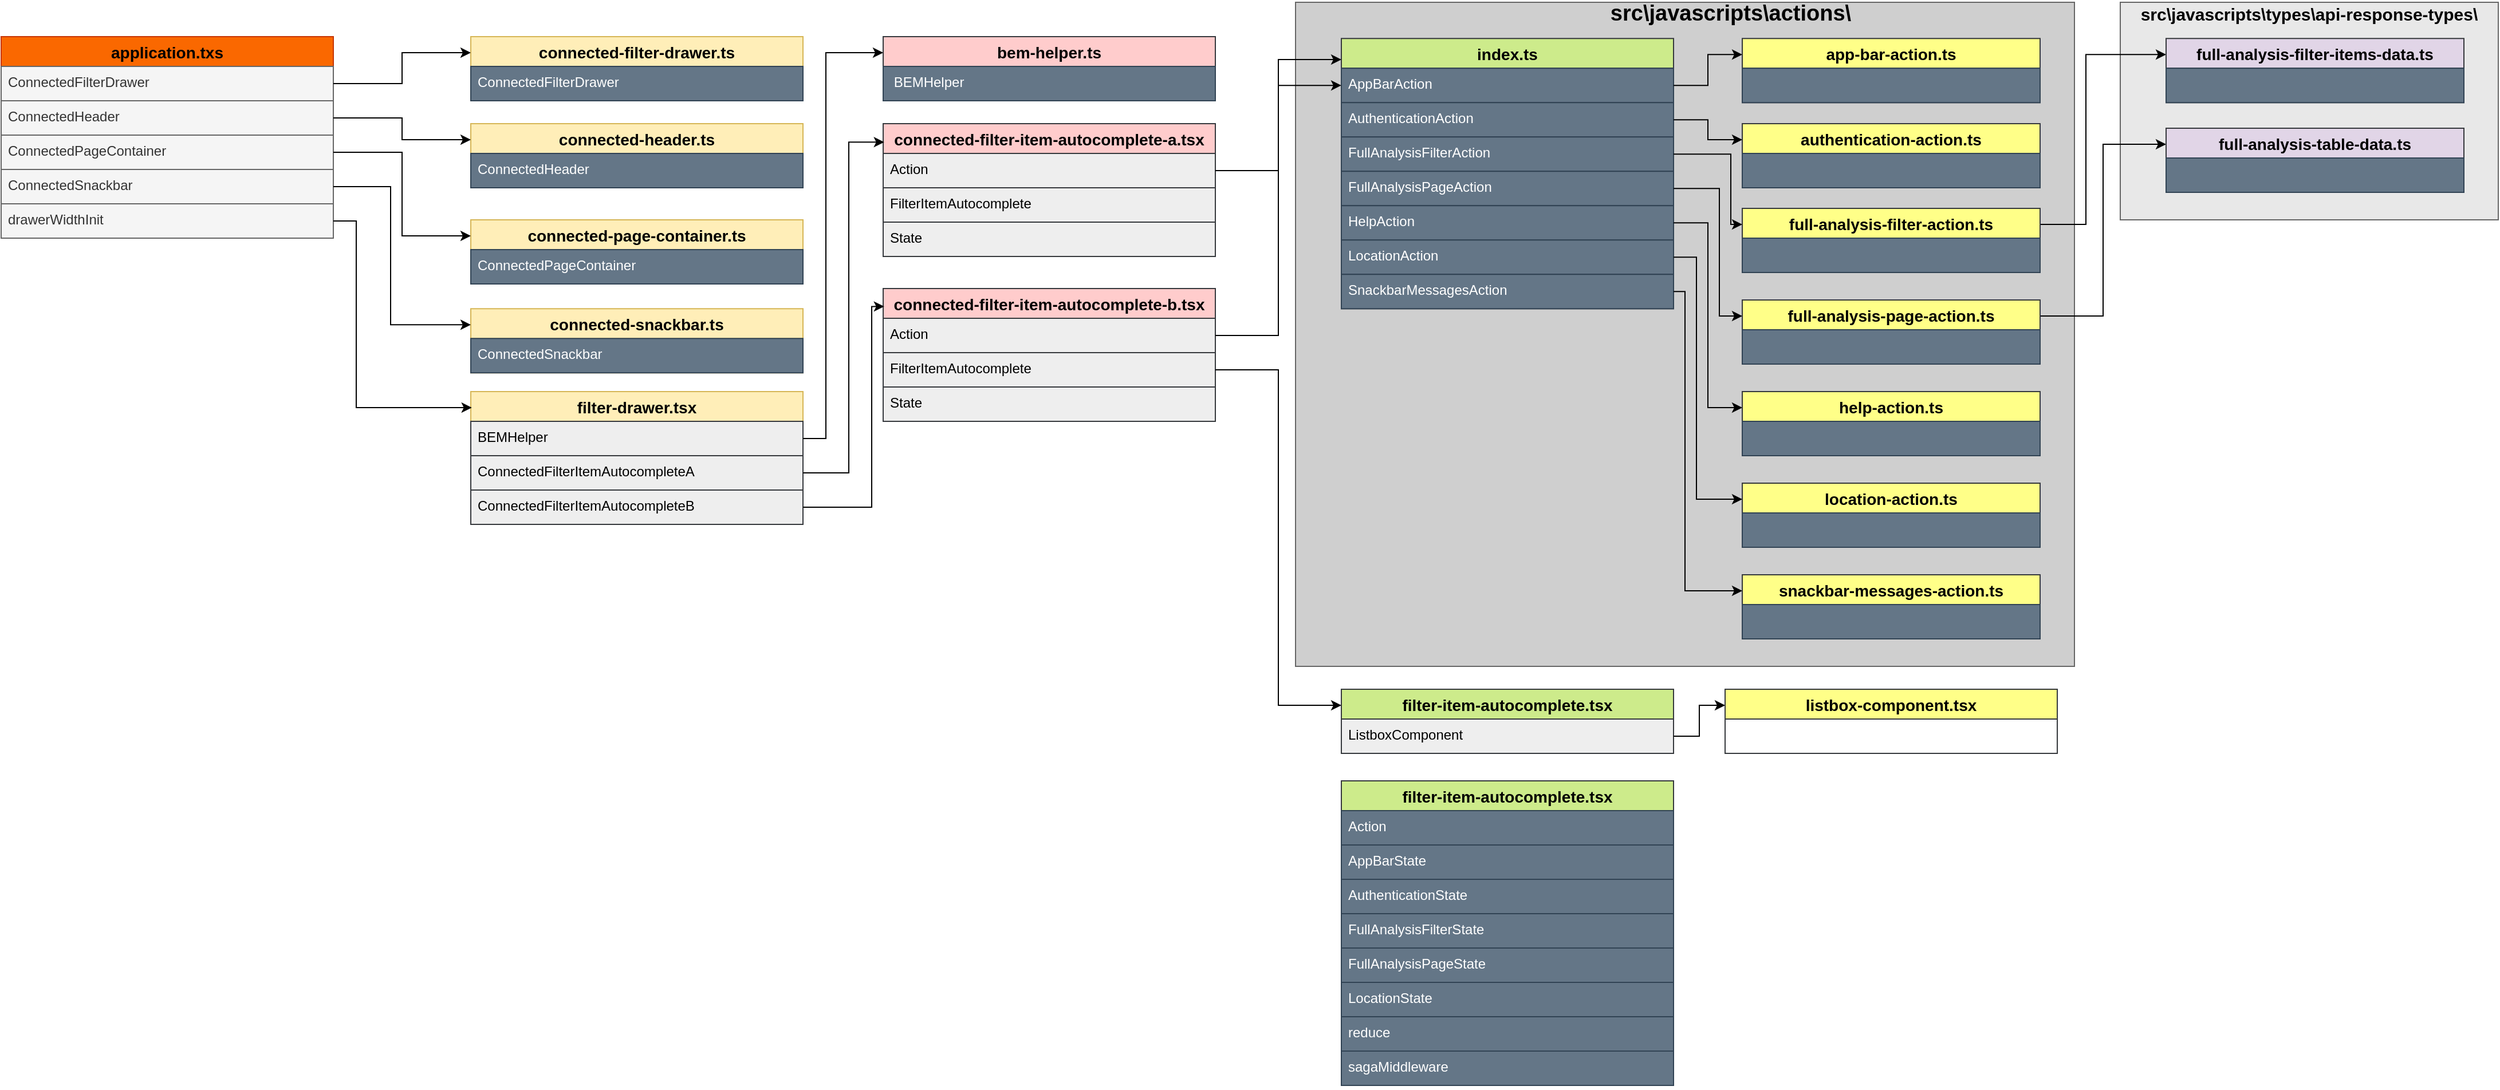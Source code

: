 <mxfile version="14.9.3" type="github">
  <diagram id="EcCNOCLpawYmxYhZWg3b" name="Page-1">
    <mxGraphModel dx="1871" dy="529" grid="1" gridSize="10" guides="1" tooltips="1" connect="1" arrows="1" fold="1" page="1" pageScale="1" pageWidth="850" pageHeight="1100" math="0" shadow="0">
      <root>
        <mxCell id="0" />
        <mxCell id="1" parent="0" />
        <mxCell id="2XBMNGYzbENi4JAVUYM2-31" value="" style="rounded=0;whiteSpace=wrap;html=1;align=center;strokeColor=#666666;fontColor=#333333;fillColor=#E8E8E8;" vertex="1" parent="1">
          <mxGeometry x="1040" y="50" width="330" height="190" as="geometry" />
        </mxCell>
        <mxCell id="2XBMNGYzbENi4JAVUYM2-24" value="" style="rounded=0;whiteSpace=wrap;html=1;align=center;strokeColor=#666666;fontColor=#333333;fillColor=#CFCFCF;" vertex="1" parent="1">
          <mxGeometry x="320" y="50" width="680" height="580" as="geometry" />
        </mxCell>
        <mxCell id="wdhYre6bCpWcd9Iw9CnV-87" value="application.txs" style="swimlane;fontStyle=1;childLayout=stackLayout;horizontal=1;startSize=26;horizontalStack=0;resizeParent=1;resizeParentMax=0;resizeLast=0;collapsible=1;marginBottom=0;align=center;fontSize=14;fillColor=#fa6800;strokeColor=#C73500;fontColor=#000000;" parent="1" vertex="1">
          <mxGeometry x="-810" y="80" width="290" height="176" as="geometry">
            <mxRectangle x="-70" y="90" width="120" height="26" as="alternateBounds" />
          </mxGeometry>
        </mxCell>
        <mxCell id="wdhYre6bCpWcd9Iw9CnV-88" value="ConnectedFilterDrawer" style="text;strokeColor=#666666;fillColor=#f5f5f5;spacingLeft=4;spacingRight=4;overflow=hidden;rotatable=0;points=[[0,0.5],[1,0.5]];portConstraint=eastwest;fontSize=12;fontColor=#333333;" parent="wdhYre6bCpWcd9Iw9CnV-87" vertex="1">
          <mxGeometry y="26" width="290" height="30" as="geometry" />
        </mxCell>
        <mxCell id="wdhYre6bCpWcd9Iw9CnV-89" value="ConnectedHeader" style="text;strokeColor=#666666;fillColor=#f5f5f5;spacingLeft=4;spacingRight=4;overflow=hidden;rotatable=0;points=[[0,0.5],[1,0.5]];portConstraint=eastwest;fontSize=12;fontColor=#333333;" parent="wdhYre6bCpWcd9Iw9CnV-87" vertex="1">
          <mxGeometry y="56" width="290" height="30" as="geometry" />
        </mxCell>
        <mxCell id="wdhYre6bCpWcd9Iw9CnV-90" value="ConnectedPageContainer" style="text;strokeColor=#666666;fillColor=#f5f5f5;spacingLeft=4;spacingRight=4;overflow=hidden;rotatable=0;points=[[0,0.5],[1,0.5]];portConstraint=eastwest;fontSize=12;fontColor=#333333;" parent="wdhYre6bCpWcd9Iw9CnV-87" vertex="1">
          <mxGeometry y="86" width="290" height="30" as="geometry" />
        </mxCell>
        <mxCell id="wdhYre6bCpWcd9Iw9CnV-114" value="ConnectedSnackbar" style="text;strokeColor=#666666;fillColor=#f5f5f5;spacingLeft=4;spacingRight=4;overflow=hidden;rotatable=0;points=[[0,0.5],[1,0.5]];portConstraint=eastwest;fontSize=12;fontColor=#333333;" parent="wdhYre6bCpWcd9Iw9CnV-87" vertex="1">
          <mxGeometry y="116" width="290" height="30" as="geometry" />
        </mxCell>
        <mxCell id="wdhYre6bCpWcd9Iw9CnV-115" value="drawerWidthInit" style="text;strokeColor=#666666;fillColor=#f5f5f5;spacingLeft=4;spacingRight=4;overflow=hidden;rotatable=0;points=[[0,0.5],[1,0.5]];portConstraint=eastwest;fontSize=12;fontColor=#333333;" parent="wdhYre6bCpWcd9Iw9CnV-87" vertex="1">
          <mxGeometry y="146" width="290" height="30" as="geometry" />
        </mxCell>
        <mxCell id="wdhYre6bCpWcd9Iw9CnV-137" value="filter-drawer.tsx" style="swimlane;fontStyle=1;childLayout=stackLayout;horizontal=1;startSize=26;horizontalStack=0;resizeParent=1;resizeParentMax=0;resizeLast=0;collapsible=1;marginBottom=0;align=center;fontSize=14;strokeColor=#d6b656;fillColor=#FFEEB8;" parent="1" vertex="1">
          <mxGeometry x="-400" y="390" width="290" height="116" as="geometry">
            <mxRectangle x="-70" y="90" width="120" height="26" as="alternateBounds" />
          </mxGeometry>
        </mxCell>
        <mxCell id="wdhYre6bCpWcd9Iw9CnV-138" value="BEMHelper" style="text;strokeColor=#36393d;fillColor=#eeeeee;spacingLeft=4;spacingRight=4;overflow=hidden;rotatable=0;points=[[0,0.5],[1,0.5]];portConstraint=eastwest;fontSize=12;" parent="wdhYre6bCpWcd9Iw9CnV-137" vertex="1">
          <mxGeometry y="26" width="290" height="30" as="geometry" />
        </mxCell>
        <mxCell id="wdhYre6bCpWcd9Iw9CnV-139" value="ConnectedFilterItemAutocompleteA" style="text;strokeColor=#36393d;fillColor=#eeeeee;spacingLeft=4;spacingRight=4;overflow=hidden;rotatable=0;points=[[0,0.5],[1,0.5]];portConstraint=eastwest;fontSize=12;" parent="wdhYre6bCpWcd9Iw9CnV-137" vertex="1">
          <mxGeometry y="56" width="290" height="30" as="geometry" />
        </mxCell>
        <mxCell id="wdhYre6bCpWcd9Iw9CnV-140" value="ConnectedFilterItemAutocompleteB" style="text;strokeColor=#36393d;fillColor=#eeeeee;spacingLeft=4;spacingRight=4;overflow=hidden;rotatable=0;points=[[0,0.5],[1,0.5]];portConstraint=eastwest;fontSize=12;" parent="wdhYre6bCpWcd9Iw9CnV-137" vertex="1">
          <mxGeometry y="86" width="290" height="30" as="geometry" />
        </mxCell>
        <mxCell id="wdhYre6bCpWcd9Iw9CnV-149" value="connected-filter-item-autocomplete-a.tsx" style="swimlane;fontStyle=1;childLayout=stackLayout;horizontal=1;startSize=26;horizontalStack=0;resizeParent=1;resizeParentMax=0;resizeLast=0;collapsible=1;marginBottom=0;align=center;fontSize=14;fillColor=#ffcccc;strokeColor=#36393d;" parent="1" vertex="1">
          <mxGeometry x="-40" y="156" width="290" height="116" as="geometry">
            <mxRectangle x="-70" y="90" width="120" height="26" as="alternateBounds" />
          </mxGeometry>
        </mxCell>
        <mxCell id="wdhYre6bCpWcd9Iw9CnV-150" value="Action" style="text;strokeColor=#36393d;fillColor=#eeeeee;spacingLeft=4;spacingRight=4;overflow=hidden;rotatable=0;points=[[0,0.5],[1,0.5]];portConstraint=eastwest;fontSize=12;" parent="wdhYre6bCpWcd9Iw9CnV-149" vertex="1">
          <mxGeometry y="26" width="290" height="30" as="geometry" />
        </mxCell>
        <mxCell id="wdhYre6bCpWcd9Iw9CnV-151" value="FilterItemAutocomplete" style="text;strokeColor=#36393d;fillColor=#eeeeee;spacingLeft=4;spacingRight=4;overflow=hidden;rotatable=0;points=[[0,0.5],[1,0.5]];portConstraint=eastwest;fontSize=12;" parent="wdhYre6bCpWcd9Iw9CnV-149" vertex="1">
          <mxGeometry y="56" width="290" height="30" as="geometry" />
        </mxCell>
        <mxCell id="wdhYre6bCpWcd9Iw9CnV-152" value="State" style="text;strokeColor=#36393d;fillColor=#eeeeee;spacingLeft=4;spacingRight=4;overflow=hidden;rotatable=0;points=[[0,0.5],[1,0.5]];portConstraint=eastwest;fontSize=12;" parent="wdhYre6bCpWcd9Iw9CnV-149" vertex="1">
          <mxGeometry y="86" width="290" height="30" as="geometry" />
        </mxCell>
        <mxCell id="pF2c3uiDf96a1PDS3dUD-6" value="connected-filter-item-autocomplete-b.tsx" style="swimlane;fontStyle=1;childLayout=stackLayout;horizontal=1;startSize=26;horizontalStack=0;resizeParent=1;resizeParentMax=0;resizeLast=0;collapsible=1;marginBottom=0;align=center;fontSize=14;fillColor=#ffcccc;strokeColor=#36393d;" parent="1" vertex="1">
          <mxGeometry x="-40" y="300" width="290" height="116" as="geometry">
            <mxRectangle x="-70" y="90" width="120" height="26" as="alternateBounds" />
          </mxGeometry>
        </mxCell>
        <mxCell id="pF2c3uiDf96a1PDS3dUD-7" value="Action" style="text;strokeColor=#36393d;fillColor=#eeeeee;spacingLeft=4;spacingRight=4;overflow=hidden;rotatable=0;points=[[0,0.5],[1,0.5]];portConstraint=eastwest;fontSize=12;" parent="pF2c3uiDf96a1PDS3dUD-6" vertex="1">
          <mxGeometry y="26" width="290" height="30" as="geometry" />
        </mxCell>
        <mxCell id="pF2c3uiDf96a1PDS3dUD-8" value="FilterItemAutocomplete" style="text;strokeColor=#36393d;fillColor=#eeeeee;spacingLeft=4;spacingRight=4;overflow=hidden;rotatable=0;points=[[0,0.5],[1,0.5]];portConstraint=eastwest;fontSize=12;" parent="pF2c3uiDf96a1PDS3dUD-6" vertex="1">
          <mxGeometry y="56" width="290" height="30" as="geometry" />
        </mxCell>
        <mxCell id="pF2c3uiDf96a1PDS3dUD-9" value="State" style="text;strokeColor=#36393d;fillColor=#eeeeee;spacingLeft=4;spacingRight=4;overflow=hidden;rotatable=0;points=[[0,0.5],[1,0.5]];portConstraint=eastwest;fontSize=12;" parent="pF2c3uiDf96a1PDS3dUD-6" vertex="1">
          <mxGeometry y="86" width="290" height="30" as="geometry" />
        </mxCell>
        <mxCell id="2XBMNGYzbENi4JAVUYM2-25" value="&lt;b&gt;&lt;font style=&quot;font-size: 19px&quot;&gt;src\javascripts\actions\&lt;/font&gt;&lt;/b&gt;" style="text;html=1;strokeColor=none;fillColor=none;align=center;verticalAlign=middle;whiteSpace=wrap;rounded=0;" vertex="1" parent="1">
          <mxGeometry x="605" y="50" width="190" height="20" as="geometry" />
        </mxCell>
        <mxCell id="2XBMNGYzbENi4JAVUYM2-33" value="&lt;span style=&quot;text-align: left&quot;&gt;&lt;b&gt;&lt;font style=&quot;font-size: 15px&quot;&gt;src\javascripts\types\api-response-types\&lt;/font&gt;&lt;/b&gt;&lt;/span&gt;" style="text;html=1;strokeColor=none;fillColor=none;align=center;verticalAlign=middle;whiteSpace=wrap;rounded=0;" vertex="1" parent="1">
          <mxGeometry x="1055" y="50" width="300" height="20" as="geometry" />
        </mxCell>
        <mxCell id="2XBMNGYzbENi4JAVUYM2-50" value="filter-item-autocomplete.tsx" style="swimlane;fontStyle=1;childLayout=stackLayout;horizontal=1;startSize=26;horizontalStack=0;resizeParent=1;resizeParentMax=0;resizeLast=0;collapsible=1;marginBottom=0;align=center;fontSize=14;strokeColor=#36393d;fillColor=#CDEB8B;" vertex="1" parent="1">
          <mxGeometry x="360" y="650" width="290" height="56" as="geometry">
            <mxRectangle x="-70" y="90" width="120" height="26" as="alternateBounds" />
          </mxGeometry>
        </mxCell>
        <mxCell id="2XBMNGYzbENi4JAVUYM2-51" value="ListboxComponent" style="text;strokeColor=#36393d;fillColor=#eeeeee;spacingLeft=4;spacingRight=4;overflow=hidden;rotatable=0;points=[[0,0.5],[1,0.5]];portConstraint=eastwest;fontSize=12;" vertex="1" parent="2XBMNGYzbENi4JAVUYM2-50">
          <mxGeometry y="26" width="290" height="30" as="geometry" />
        </mxCell>
        <mxCell id="2XBMNGYzbENi4JAVUYM2-58" value="listbox-component.tsx" style="swimlane;fontStyle=1;childLayout=stackLayout;horizontal=1;startSize=26;horizontalStack=0;resizeParent=1;resizeParentMax=0;resizeLast=0;collapsible=1;marginBottom=0;align=center;fontSize=14;strokeColor=#36393d;fillColor=#FFFF88;" vertex="1" parent="1">
          <mxGeometry x="695" y="650" width="290" height="56" as="geometry">
            <mxRectangle x="-70" y="90" width="120" height="26" as="alternateBounds" />
          </mxGeometry>
        </mxCell>
        <mxCell id="2XBMNGYzbENi4JAVUYM2-60" style="edgeStyle=orthogonalEdgeStyle;rounded=0;orthogonalLoop=1;jettySize=auto;html=1;exitX=1;exitY=0.5;exitDx=0;exitDy=0;entryX=0;entryY=0.25;entryDx=0;entryDy=0;" edge="1" parent="1" source="2XBMNGYzbENi4JAVUYM2-51" target="2XBMNGYzbENi4JAVUYM2-58">
          <mxGeometry relative="1" as="geometry" />
        </mxCell>
        <mxCell id="2XBMNGYzbENi4JAVUYM2-69" value="connected-filter-drawer.ts" style="swimlane;fontStyle=1;childLayout=stackLayout;horizontal=1;startSize=26;horizontalStack=0;resizeParent=1;resizeParentMax=0;resizeLast=0;collapsible=1;marginBottom=0;align=center;fontSize=14;strokeColor=#d6b656;fillColor=#FFEEB8;" vertex="1" parent="1">
          <mxGeometry x="-400" y="80" width="290" height="56" as="geometry">
            <mxRectangle x="-70" y="90" width="120" height="26" as="alternateBounds" />
          </mxGeometry>
        </mxCell>
        <mxCell id="2XBMNGYzbENi4JAVUYM2-70" value="ConnectedFilterDrawer" style="text;spacingLeft=4;spacingRight=4;overflow=hidden;rotatable=0;points=[[0,0.5],[1,0.5]];portConstraint=eastwest;fontSize=12;strokeColor=#314354;fillColor=#647687;fontColor=#ffffff;" vertex="1" parent="2XBMNGYzbENi4JAVUYM2-69">
          <mxGeometry y="26" width="290" height="30" as="geometry" />
        </mxCell>
        <mxCell id="2XBMNGYzbENi4JAVUYM2-75" style="edgeStyle=orthogonalEdgeStyle;rounded=0;orthogonalLoop=1;jettySize=auto;html=1;exitX=1;exitY=0.5;exitDx=0;exitDy=0;entryX=0;entryY=0.25;entryDx=0;entryDy=0;" edge="1" parent="1" source="wdhYre6bCpWcd9Iw9CnV-88" target="2XBMNGYzbENi4JAVUYM2-69">
          <mxGeometry relative="1" as="geometry" />
        </mxCell>
        <mxCell id="2XBMNGYzbENi4JAVUYM2-76" value="connected-header.ts" style="swimlane;fontStyle=1;childLayout=stackLayout;horizontal=1;startSize=26;horizontalStack=0;resizeParent=1;resizeParentMax=0;resizeLast=0;collapsible=1;marginBottom=0;align=center;fontSize=14;strokeColor=#d6b656;fillColor=#FFEEB8;" vertex="1" parent="1">
          <mxGeometry x="-400" y="156" width="290" height="56" as="geometry">
            <mxRectangle x="-70" y="90" width="120" height="26" as="alternateBounds" />
          </mxGeometry>
        </mxCell>
        <mxCell id="2XBMNGYzbENi4JAVUYM2-77" value="ConnectedHeader" style="text;spacingLeft=4;spacingRight=4;overflow=hidden;rotatable=0;points=[[0,0.5],[1,0.5]];portConstraint=eastwest;fontSize=12;strokeColor=#314354;fillColor=#647687;fontColor=#ffffff;" vertex="1" parent="2XBMNGYzbENi4JAVUYM2-76">
          <mxGeometry y="26" width="290" height="30" as="geometry" />
        </mxCell>
        <mxCell id="2XBMNGYzbENi4JAVUYM2-78" style="edgeStyle=orthogonalEdgeStyle;rounded=0;orthogonalLoop=1;jettySize=auto;html=1;exitX=1;exitY=0.5;exitDx=0;exitDy=0;entryX=0;entryY=0.25;entryDx=0;entryDy=0;" edge="1" parent="1" source="wdhYre6bCpWcd9Iw9CnV-89" target="2XBMNGYzbENi4JAVUYM2-76">
          <mxGeometry relative="1" as="geometry" />
        </mxCell>
        <mxCell id="2XBMNGYzbENi4JAVUYM2-79" value="connected-page-container.ts" style="swimlane;fontStyle=1;childLayout=stackLayout;horizontal=1;startSize=26;horizontalStack=0;resizeParent=1;resizeParentMax=0;resizeLast=0;collapsible=1;marginBottom=0;align=center;fontSize=14;strokeColor=#d6b656;fillColor=#FFEEB8;" vertex="1" parent="1">
          <mxGeometry x="-400" y="240" width="290" height="56" as="geometry">
            <mxRectangle x="-70" y="90" width="120" height="26" as="alternateBounds" />
          </mxGeometry>
        </mxCell>
        <mxCell id="2XBMNGYzbENi4JAVUYM2-80" value="ConnectedPageContainer" style="text;spacingLeft=4;spacingRight=4;overflow=hidden;rotatable=0;points=[[0,0.5],[1,0.5]];portConstraint=eastwest;fontSize=12;strokeColor=#314354;fillColor=#647687;fontColor=#ffffff;" vertex="1" parent="2XBMNGYzbENi4JAVUYM2-79">
          <mxGeometry y="26" width="290" height="30" as="geometry" />
        </mxCell>
        <mxCell id="2XBMNGYzbENi4JAVUYM2-81" style="edgeStyle=orthogonalEdgeStyle;rounded=0;orthogonalLoop=1;jettySize=auto;html=1;exitX=1;exitY=0.5;exitDx=0;exitDy=0;entryX=0;entryY=0.25;entryDx=0;entryDy=0;" edge="1" parent="1" source="wdhYre6bCpWcd9Iw9CnV-90" target="2XBMNGYzbENi4JAVUYM2-79">
          <mxGeometry relative="1" as="geometry" />
        </mxCell>
        <mxCell id="2XBMNGYzbENi4JAVUYM2-82" value="connected-snackbar.ts" style="swimlane;fontStyle=1;childLayout=stackLayout;horizontal=1;startSize=26;horizontalStack=0;resizeParent=1;resizeParentMax=0;resizeLast=0;collapsible=1;marginBottom=0;align=center;fontSize=14;strokeColor=#d6b656;fillColor=#FFEEB8;" vertex="1" parent="1">
          <mxGeometry x="-400" y="317.63" width="290" height="56" as="geometry">
            <mxRectangle x="-70" y="90" width="120" height="26" as="alternateBounds" />
          </mxGeometry>
        </mxCell>
        <mxCell id="2XBMNGYzbENi4JAVUYM2-83" value="ConnectedSnackbar" style="text;spacingLeft=4;spacingRight=4;overflow=hidden;rotatable=0;points=[[0,0.5],[1,0.5]];portConstraint=eastwest;fontSize=12;strokeColor=#314354;fillColor=#647687;fontColor=#ffffff;" vertex="1" parent="2XBMNGYzbENi4JAVUYM2-82">
          <mxGeometry y="26" width="290" height="30" as="geometry" />
        </mxCell>
        <mxCell id="2XBMNGYzbENi4JAVUYM2-85" style="edgeStyle=orthogonalEdgeStyle;rounded=0;orthogonalLoop=1;jettySize=auto;html=1;exitX=1;exitY=0.5;exitDx=0;exitDy=0;entryX=0;entryY=0.25;entryDx=0;entryDy=0;" edge="1" parent="1" source="wdhYre6bCpWcd9Iw9CnV-114" target="2XBMNGYzbENi4JAVUYM2-82">
          <mxGeometry relative="1" as="geometry">
            <Array as="points">
              <mxPoint x="-470" y="211" />
              <mxPoint x="-470" y="332" />
            </Array>
          </mxGeometry>
        </mxCell>
        <mxCell id="2XBMNGYzbENi4JAVUYM2-88" style="edgeStyle=orthogonalEdgeStyle;rounded=0;orthogonalLoop=1;jettySize=auto;html=1;exitX=1;exitY=0.5;exitDx=0;exitDy=0;entryX=0.003;entryY=0.121;entryDx=0;entryDy=0;entryPerimeter=0;" edge="1" parent="1" source="wdhYre6bCpWcd9Iw9CnV-115" target="wdhYre6bCpWcd9Iw9CnV-137">
          <mxGeometry relative="1" as="geometry">
            <Array as="points">
              <mxPoint x="-500" y="241" />
              <mxPoint x="-500" y="404" />
            </Array>
          </mxGeometry>
        </mxCell>
        <mxCell id="2XBMNGYzbENi4JAVUYM2-89" value="bem-helper.ts" style="swimlane;fontStyle=1;childLayout=stackLayout;horizontal=1;startSize=26;horizontalStack=0;resizeParent=1;resizeParentMax=0;resizeLast=0;collapsible=1;marginBottom=0;align=center;fontSize=14;fillColor=#ffcccc;strokeColor=#36393d;" vertex="1" parent="1">
          <mxGeometry x="-40" y="80" width="290" height="56" as="geometry">
            <mxRectangle x="-70" y="90" width="120" height="26" as="alternateBounds" />
          </mxGeometry>
        </mxCell>
        <mxCell id="2XBMNGYzbENi4JAVUYM2-90" value=" BEMHelper" style="text;strokeColor=#314354;fillColor=#647687;spacingLeft=4;spacingRight=4;overflow=hidden;rotatable=0;points=[[0,0.5],[1,0.5]];portConstraint=eastwest;fontSize=12;fontColor=#ffffff;" vertex="1" parent="2XBMNGYzbENi4JAVUYM2-89">
          <mxGeometry y="26" width="290" height="30" as="geometry" />
        </mxCell>
        <mxCell id="2XBMNGYzbENi4JAVUYM2-94" style="edgeStyle=orthogonalEdgeStyle;rounded=0;orthogonalLoop=1;jettySize=auto;html=1;exitX=1;exitY=0.5;exitDx=0;exitDy=0;entryX=0;entryY=0.25;entryDx=0;entryDy=0;" edge="1" parent="1" source="wdhYre6bCpWcd9Iw9CnV-138" target="2XBMNGYzbENi4JAVUYM2-89">
          <mxGeometry relative="1" as="geometry">
            <Array as="points">
              <mxPoint x="-90" y="431" />
              <mxPoint x="-90" y="94" />
            </Array>
          </mxGeometry>
        </mxCell>
        <mxCell id="2XBMNGYzbENi4JAVUYM2-96" style="edgeStyle=orthogonalEdgeStyle;rounded=0;orthogonalLoop=1;jettySize=auto;html=1;exitX=1;exitY=0.5;exitDx=0;exitDy=0;entryX=0.003;entryY=0.139;entryDx=0;entryDy=0;entryPerimeter=0;" edge="1" parent="1" source="wdhYre6bCpWcd9Iw9CnV-139" target="wdhYre6bCpWcd9Iw9CnV-149">
          <mxGeometry relative="1" as="geometry">
            <Array as="points">
              <mxPoint x="-70" y="461" />
              <mxPoint x="-70" y="172" />
            </Array>
          </mxGeometry>
        </mxCell>
        <mxCell id="2XBMNGYzbENi4JAVUYM2-97" style="edgeStyle=orthogonalEdgeStyle;rounded=0;orthogonalLoop=1;jettySize=auto;html=1;exitX=1;exitY=0.5;exitDx=0;exitDy=0;entryX=0.003;entryY=0.135;entryDx=0;entryDy=0;entryPerimeter=0;" edge="1" parent="1" source="wdhYre6bCpWcd9Iw9CnV-140" target="pF2c3uiDf96a1PDS3dUD-6">
          <mxGeometry relative="1" as="geometry">
            <Array as="points">
              <mxPoint x="-50" y="491" />
              <mxPoint x="-50" y="316" />
            </Array>
          </mxGeometry>
        </mxCell>
        <mxCell id="2XBMNGYzbENi4JAVUYM2-98" value="index.ts" style="swimlane;fontStyle=1;childLayout=stackLayout;horizontal=1;startSize=26;horizontalStack=0;resizeParent=1;resizeParentMax=0;resizeLast=0;collapsible=1;marginBottom=0;align=center;fontSize=14;strokeColor=#36393d;fillColor=#CDEB8B;" vertex="1" parent="1">
          <mxGeometry x="360" y="81.63" width="290" height="236" as="geometry">
            <mxRectangle x="-70" y="90" width="120" height="26" as="alternateBounds" />
          </mxGeometry>
        </mxCell>
        <mxCell id="2XBMNGYzbENi4JAVUYM2-109" value="AppBarAction" style="text;strokeColor=#314354;fillColor=#647687;spacingLeft=4;spacingRight=4;overflow=hidden;rotatable=0;points=[[0,0.5],[1,0.5]];portConstraint=eastwest;fontSize=12;fontColor=#ffffff;" vertex="1" parent="2XBMNGYzbENi4JAVUYM2-98">
          <mxGeometry y="26" width="290" height="30" as="geometry" />
        </mxCell>
        <mxCell id="2XBMNGYzbENi4JAVUYM2-114" value="AuthenticationAction" style="text;strokeColor=#314354;fillColor=#647687;spacingLeft=4;spacingRight=4;overflow=hidden;rotatable=0;points=[[0,0.5],[1,0.5]];portConstraint=eastwest;fontSize=12;fontColor=#ffffff;" vertex="1" parent="2XBMNGYzbENi4JAVUYM2-98">
          <mxGeometry y="56" width="290" height="30" as="geometry" />
        </mxCell>
        <mxCell id="2XBMNGYzbENi4JAVUYM2-113" value="FullAnalysisFilterAction" style="text;strokeColor=#314354;fillColor=#647687;spacingLeft=4;spacingRight=4;overflow=hidden;rotatable=0;points=[[0,0.5],[1,0.5]];portConstraint=eastwest;fontSize=12;fontColor=#ffffff;" vertex="1" parent="2XBMNGYzbENi4JAVUYM2-98">
          <mxGeometry y="86" width="290" height="30" as="geometry" />
        </mxCell>
        <mxCell id="2XBMNGYzbENi4JAVUYM2-112" value="FullAnalysisPageAction" style="text;strokeColor=#314354;fillColor=#647687;spacingLeft=4;spacingRight=4;overflow=hidden;rotatable=0;points=[[0,0.5],[1,0.5]];portConstraint=eastwest;fontSize=12;fontColor=#ffffff;" vertex="1" parent="2XBMNGYzbENi4JAVUYM2-98">
          <mxGeometry y="116" width="290" height="30" as="geometry" />
        </mxCell>
        <mxCell id="2XBMNGYzbENi4JAVUYM2-111" value="HelpAction" style="text;strokeColor=#314354;fillColor=#647687;spacingLeft=4;spacingRight=4;overflow=hidden;rotatable=0;points=[[0,0.5],[1,0.5]];portConstraint=eastwest;fontSize=12;fontColor=#ffffff;" vertex="1" parent="2XBMNGYzbENi4JAVUYM2-98">
          <mxGeometry y="146" width="290" height="30" as="geometry" />
        </mxCell>
        <mxCell id="2XBMNGYzbENi4JAVUYM2-110" value="LocationAction" style="text;strokeColor=#314354;fillColor=#647687;spacingLeft=4;spacingRight=4;overflow=hidden;rotatable=0;points=[[0,0.5],[1,0.5]];portConstraint=eastwest;fontSize=12;fontColor=#ffffff;" vertex="1" parent="2XBMNGYzbENi4JAVUYM2-98">
          <mxGeometry y="176" width="290" height="30" as="geometry" />
        </mxCell>
        <mxCell id="2XBMNGYzbENi4JAVUYM2-99" value="SnackbarMessagesAction" style="text;strokeColor=#314354;fillColor=#647687;spacingLeft=4;spacingRight=4;overflow=hidden;rotatable=0;points=[[0,0.5],[1,0.5]];portConstraint=eastwest;fontSize=12;fontColor=#ffffff;" vertex="1" parent="2XBMNGYzbENi4JAVUYM2-98">
          <mxGeometry y="206" width="290" height="30" as="geometry" />
        </mxCell>
        <mxCell id="2XBMNGYzbENi4JAVUYM2-115" style="edgeStyle=orthogonalEdgeStyle;rounded=0;orthogonalLoop=1;jettySize=auto;html=1;exitX=1;exitY=0.5;exitDx=0;exitDy=0;entryX=0;entryY=0.078;entryDx=0;entryDy=0;entryPerimeter=0;" edge="1" parent="1" source="wdhYre6bCpWcd9Iw9CnV-150" target="2XBMNGYzbENi4JAVUYM2-98">
          <mxGeometry relative="1" as="geometry" />
        </mxCell>
        <mxCell id="2XBMNGYzbENi4JAVUYM2-116" style="edgeStyle=orthogonalEdgeStyle;rounded=0;orthogonalLoop=1;jettySize=auto;html=1;exitX=1;exitY=0.5;exitDx=0;exitDy=0;" edge="1" parent="1" source="pF2c3uiDf96a1PDS3dUD-7" target="2XBMNGYzbENi4JAVUYM2-109">
          <mxGeometry relative="1" as="geometry" />
        </mxCell>
        <mxCell id="2XBMNGYzbENi4JAVUYM2-117" value="app-bar-action.ts" style="swimlane;fontStyle=1;childLayout=stackLayout;horizontal=1;startSize=26;horizontalStack=0;resizeParent=1;resizeParentMax=0;resizeLast=0;collapsible=1;marginBottom=0;align=center;fontSize=14;strokeColor=#36393d;fillColor=#FFFF88;" vertex="1" parent="1">
          <mxGeometry x="710" y="81.63" width="260" height="56" as="geometry">
            <mxRectangle x="-70" y="90" width="120" height="26" as="alternateBounds" />
          </mxGeometry>
        </mxCell>
        <mxCell id="2XBMNGYzbENi4JAVUYM2-118" value="" style="text;strokeColor=#314354;fillColor=#647687;spacingLeft=4;spacingRight=4;overflow=hidden;rotatable=0;points=[[0,0.5],[1,0.5]];portConstraint=eastwest;fontSize=12;fontColor=#ffffff;" vertex="1" parent="2XBMNGYzbENi4JAVUYM2-117">
          <mxGeometry y="26" width="260" height="30" as="geometry" />
        </mxCell>
        <mxCell id="2XBMNGYzbENi4JAVUYM2-119" style="edgeStyle=orthogonalEdgeStyle;rounded=0;orthogonalLoop=1;jettySize=auto;html=1;exitX=1;exitY=0.5;exitDx=0;exitDy=0;entryX=0;entryY=0.25;entryDx=0;entryDy=0;" edge="1" parent="1" source="2XBMNGYzbENi4JAVUYM2-109" target="2XBMNGYzbENi4JAVUYM2-117">
          <mxGeometry relative="1" as="geometry" />
        </mxCell>
        <mxCell id="2XBMNGYzbENi4JAVUYM2-120" value="authentication-action.ts" style="swimlane;fontStyle=1;childLayout=stackLayout;horizontal=1;startSize=26;horizontalStack=0;resizeParent=1;resizeParentMax=0;resizeLast=0;collapsible=1;marginBottom=0;align=center;fontSize=14;strokeColor=#36393d;fillColor=#FFFF88;" vertex="1" parent="1">
          <mxGeometry x="710" y="156" width="260" height="56" as="geometry">
            <mxRectangle x="-70" y="90" width="120" height="26" as="alternateBounds" />
          </mxGeometry>
        </mxCell>
        <mxCell id="2XBMNGYzbENi4JAVUYM2-121" value="" style="text;strokeColor=#314354;fillColor=#647687;spacingLeft=4;spacingRight=4;overflow=hidden;rotatable=0;points=[[0,0.5],[1,0.5]];portConstraint=eastwest;fontSize=12;fontColor=#ffffff;" vertex="1" parent="2XBMNGYzbENi4JAVUYM2-120">
          <mxGeometry y="26" width="260" height="30" as="geometry" />
        </mxCell>
        <mxCell id="2XBMNGYzbENi4JAVUYM2-144" style="edgeStyle=orthogonalEdgeStyle;rounded=0;orthogonalLoop=1;jettySize=auto;html=1;exitX=1;exitY=0.25;exitDx=0;exitDy=0;entryX=0;entryY=0.25;entryDx=0;entryDy=0;" edge="1" parent="1" source="2XBMNGYzbENi4JAVUYM2-123" target="2XBMNGYzbENi4JAVUYM2-139">
          <mxGeometry relative="1" as="geometry">
            <Array as="points">
              <mxPoint x="1010" y="244" />
              <mxPoint x="1010" y="96" />
            </Array>
          </mxGeometry>
        </mxCell>
        <mxCell id="2XBMNGYzbENi4JAVUYM2-123" value="full-analysis-filter-action.ts" style="swimlane;fontStyle=1;childLayout=stackLayout;horizontal=1;startSize=26;horizontalStack=0;resizeParent=1;resizeParentMax=0;resizeLast=0;collapsible=1;marginBottom=0;align=center;fontSize=14;strokeColor=#36393d;fillColor=#FFFF88;" vertex="1" parent="1">
          <mxGeometry x="710" y="230" width="260" height="56" as="geometry">
            <mxRectangle x="-70" y="90" width="120" height="26" as="alternateBounds" />
          </mxGeometry>
        </mxCell>
        <mxCell id="2XBMNGYzbENi4JAVUYM2-124" value="" style="text;strokeColor=#314354;fillColor=#647687;spacingLeft=4;spacingRight=4;overflow=hidden;rotatable=0;points=[[0,0.5],[1,0.5]];portConstraint=eastwest;fontSize=12;fontColor=#ffffff;" vertex="1" parent="2XBMNGYzbENi4JAVUYM2-123">
          <mxGeometry y="26" width="260" height="30" as="geometry" />
        </mxCell>
        <mxCell id="2XBMNGYzbENi4JAVUYM2-145" style="edgeStyle=orthogonalEdgeStyle;rounded=0;orthogonalLoop=1;jettySize=auto;html=1;exitX=1;exitY=0.25;exitDx=0;exitDy=0;entryX=0;entryY=0.25;entryDx=0;entryDy=0;" edge="1" parent="1" source="2XBMNGYzbENi4JAVUYM2-125" target="2XBMNGYzbENi4JAVUYM2-141">
          <mxGeometry relative="1" as="geometry">
            <Array as="points">
              <mxPoint x="1025" y="324" />
              <mxPoint x="1025" y="174" />
            </Array>
          </mxGeometry>
        </mxCell>
        <mxCell id="2XBMNGYzbENi4JAVUYM2-125" value="full-analysis-page-action.ts" style="swimlane;fontStyle=1;childLayout=stackLayout;horizontal=1;startSize=26;horizontalStack=0;resizeParent=1;resizeParentMax=0;resizeLast=0;collapsible=1;marginBottom=0;align=center;fontSize=14;strokeColor=#36393d;fillColor=#FFFF88;" vertex="1" parent="1">
          <mxGeometry x="710" y="310" width="260" height="56" as="geometry">
            <mxRectangle x="-70" y="90" width="120" height="26" as="alternateBounds" />
          </mxGeometry>
        </mxCell>
        <mxCell id="2XBMNGYzbENi4JAVUYM2-126" value="" style="text;strokeColor=#314354;fillColor=#647687;spacingLeft=4;spacingRight=4;overflow=hidden;rotatable=0;points=[[0,0.5],[1,0.5]];portConstraint=eastwest;fontSize=12;fontColor=#ffffff;" vertex="1" parent="2XBMNGYzbENi4JAVUYM2-125">
          <mxGeometry y="26" width="260" height="30" as="geometry" />
        </mxCell>
        <mxCell id="2XBMNGYzbENi4JAVUYM2-127" value="help-action.ts" style="swimlane;fontStyle=1;childLayout=stackLayout;horizontal=1;startSize=26;horizontalStack=0;resizeParent=1;resizeParentMax=0;resizeLast=0;collapsible=1;marginBottom=0;align=center;fontSize=14;strokeColor=#36393d;fillColor=#FFFF88;" vertex="1" parent="1">
          <mxGeometry x="710" y="390" width="260" height="56" as="geometry">
            <mxRectangle x="-70" y="90" width="120" height="26" as="alternateBounds" />
          </mxGeometry>
        </mxCell>
        <mxCell id="2XBMNGYzbENi4JAVUYM2-128" value="" style="text;strokeColor=#314354;fillColor=#647687;spacingLeft=4;spacingRight=4;overflow=hidden;rotatable=0;points=[[0,0.5],[1,0.5]];portConstraint=eastwest;fontSize=12;fontColor=#ffffff;" vertex="1" parent="2XBMNGYzbENi4JAVUYM2-127">
          <mxGeometry y="26" width="260" height="30" as="geometry" />
        </mxCell>
        <mxCell id="2XBMNGYzbENi4JAVUYM2-129" value="location-action.ts" style="swimlane;fontStyle=1;childLayout=stackLayout;horizontal=1;startSize=26;horizontalStack=0;resizeParent=1;resizeParentMax=0;resizeLast=0;collapsible=1;marginBottom=0;align=center;fontSize=14;strokeColor=#36393d;fillColor=#FFFF88;" vertex="1" parent="1">
          <mxGeometry x="710" y="470" width="260" height="56" as="geometry">
            <mxRectangle x="-70" y="90" width="120" height="26" as="alternateBounds" />
          </mxGeometry>
        </mxCell>
        <mxCell id="2XBMNGYzbENi4JAVUYM2-130" value="" style="text;strokeColor=#314354;fillColor=#647687;spacingLeft=4;spacingRight=4;overflow=hidden;rotatable=0;points=[[0,0.5],[1,0.5]];portConstraint=eastwest;fontSize=12;fontColor=#ffffff;" vertex="1" parent="2XBMNGYzbENi4JAVUYM2-129">
          <mxGeometry y="26" width="260" height="30" as="geometry" />
        </mxCell>
        <mxCell id="2XBMNGYzbENi4JAVUYM2-131" value="snackbar-messages-action.ts" style="swimlane;fontStyle=1;childLayout=stackLayout;horizontal=1;startSize=26;horizontalStack=0;resizeParent=1;resizeParentMax=0;resizeLast=0;collapsible=1;marginBottom=0;align=center;fontSize=14;strokeColor=#36393d;fillColor=#FFFF88;" vertex="1" parent="1">
          <mxGeometry x="710" y="550" width="260" height="56" as="geometry">
            <mxRectangle x="-70" y="90" width="120" height="26" as="alternateBounds" />
          </mxGeometry>
        </mxCell>
        <mxCell id="2XBMNGYzbENi4JAVUYM2-132" value="" style="text;strokeColor=#314354;fillColor=#647687;spacingLeft=4;spacingRight=4;overflow=hidden;rotatable=0;points=[[0,0.5],[1,0.5]];portConstraint=eastwest;fontSize=12;fontColor=#ffffff;" vertex="1" parent="2XBMNGYzbENi4JAVUYM2-131">
          <mxGeometry y="26" width="260" height="30" as="geometry" />
        </mxCell>
        <mxCell id="2XBMNGYzbENi4JAVUYM2-133" style="edgeStyle=orthogonalEdgeStyle;rounded=0;orthogonalLoop=1;jettySize=auto;html=1;exitX=1;exitY=0.5;exitDx=0;exitDy=0;entryX=0;entryY=0.25;entryDx=0;entryDy=0;" edge="1" parent="1" source="2XBMNGYzbENi4JAVUYM2-114" target="2XBMNGYzbENi4JAVUYM2-120">
          <mxGeometry relative="1" as="geometry" />
        </mxCell>
        <mxCell id="2XBMNGYzbENi4JAVUYM2-134" style="edgeStyle=orthogonalEdgeStyle;rounded=0;orthogonalLoop=1;jettySize=auto;html=1;exitX=1;exitY=0.5;exitDx=0;exitDy=0;entryX=0;entryY=0.25;entryDx=0;entryDy=0;" edge="1" parent="1" source="2XBMNGYzbENi4JAVUYM2-113" target="2XBMNGYzbENi4JAVUYM2-123">
          <mxGeometry relative="1" as="geometry">
            <Array as="points">
              <mxPoint x="700" y="183" />
              <mxPoint x="700" y="244" />
            </Array>
          </mxGeometry>
        </mxCell>
        <mxCell id="2XBMNGYzbENi4JAVUYM2-135" style="edgeStyle=orthogonalEdgeStyle;rounded=0;orthogonalLoop=1;jettySize=auto;html=1;exitX=1;exitY=0.5;exitDx=0;exitDy=0;entryX=0;entryY=0.25;entryDx=0;entryDy=0;" edge="1" parent="1" source="2XBMNGYzbENi4JAVUYM2-112" target="2XBMNGYzbENi4JAVUYM2-125">
          <mxGeometry relative="1" as="geometry">
            <Array as="points">
              <mxPoint x="690" y="213" />
              <mxPoint x="690" y="324" />
            </Array>
          </mxGeometry>
        </mxCell>
        <mxCell id="2XBMNGYzbENi4JAVUYM2-136" style="edgeStyle=orthogonalEdgeStyle;rounded=0;orthogonalLoop=1;jettySize=auto;html=1;exitX=1;exitY=0.5;exitDx=0;exitDy=0;entryX=0;entryY=0.25;entryDx=0;entryDy=0;" edge="1" parent="1" source="2XBMNGYzbENi4JAVUYM2-111" target="2XBMNGYzbENi4JAVUYM2-127">
          <mxGeometry relative="1" as="geometry">
            <Array as="points">
              <mxPoint x="680" y="243" />
              <mxPoint x="680" y="404" />
            </Array>
          </mxGeometry>
        </mxCell>
        <mxCell id="2XBMNGYzbENi4JAVUYM2-137" style="edgeStyle=orthogonalEdgeStyle;rounded=0;orthogonalLoop=1;jettySize=auto;html=1;exitX=1;exitY=0.5;exitDx=0;exitDy=0;entryX=0;entryY=0.25;entryDx=0;entryDy=0;" edge="1" parent="1" source="2XBMNGYzbENi4JAVUYM2-110" target="2XBMNGYzbENi4JAVUYM2-129">
          <mxGeometry relative="1" as="geometry">
            <Array as="points">
              <mxPoint x="670" y="273" />
              <mxPoint x="670" y="484" />
            </Array>
          </mxGeometry>
        </mxCell>
        <mxCell id="2XBMNGYzbENi4JAVUYM2-138" style="edgeStyle=orthogonalEdgeStyle;rounded=0;orthogonalLoop=1;jettySize=auto;html=1;exitX=1;exitY=0.5;exitDx=0;exitDy=0;entryX=0;entryY=0.25;entryDx=0;entryDy=0;" edge="1" parent="1" source="2XBMNGYzbENi4JAVUYM2-99" target="2XBMNGYzbENi4JAVUYM2-131">
          <mxGeometry relative="1" as="geometry">
            <Array as="points">
              <mxPoint x="660" y="303" />
              <mxPoint x="660" y="564" />
            </Array>
          </mxGeometry>
        </mxCell>
        <mxCell id="2XBMNGYzbENi4JAVUYM2-139" value="full-analysis-filter-items-data.ts" style="swimlane;fontStyle=1;childLayout=stackLayout;horizontal=1;startSize=26;horizontalStack=0;resizeParent=1;resizeParentMax=0;resizeLast=0;collapsible=1;marginBottom=0;align=center;fontSize=14;strokeColor=#36393d;fillColor=#E1D5E7;" vertex="1" parent="1">
          <mxGeometry x="1080" y="81.63" width="260" height="56" as="geometry">
            <mxRectangle x="-70" y="90" width="120" height="26" as="alternateBounds" />
          </mxGeometry>
        </mxCell>
        <mxCell id="2XBMNGYzbENi4JAVUYM2-140" value="" style="text;strokeColor=#314354;fillColor=#647687;spacingLeft=4;spacingRight=4;overflow=hidden;rotatable=0;points=[[0,0.5],[1,0.5]];portConstraint=eastwest;fontSize=12;fontColor=#ffffff;" vertex="1" parent="2XBMNGYzbENi4JAVUYM2-139">
          <mxGeometry y="26" width="260" height="30" as="geometry" />
        </mxCell>
        <mxCell id="2XBMNGYzbENi4JAVUYM2-141" value="full-analysis-table-data.ts" style="swimlane;fontStyle=1;childLayout=stackLayout;horizontal=1;startSize=26;horizontalStack=0;resizeParent=1;resizeParentMax=0;resizeLast=0;collapsible=1;marginBottom=0;align=center;fontSize=14;strokeColor=#36393d;fillColor=#E1D5E7;" vertex="1" parent="1">
          <mxGeometry x="1080" y="160" width="260" height="56" as="geometry">
            <mxRectangle x="-70" y="90" width="120" height="26" as="alternateBounds" />
          </mxGeometry>
        </mxCell>
        <mxCell id="2XBMNGYzbENi4JAVUYM2-142" value="" style="text;strokeColor=#314354;fillColor=#647687;spacingLeft=4;spacingRight=4;overflow=hidden;rotatable=0;points=[[0,0.5],[1,0.5]];portConstraint=eastwest;fontSize=12;fontColor=#ffffff;" vertex="1" parent="2XBMNGYzbENi4JAVUYM2-141">
          <mxGeometry y="26" width="260" height="30" as="geometry" />
        </mxCell>
        <mxCell id="2XBMNGYzbENi4JAVUYM2-146" style="edgeStyle=orthogonalEdgeStyle;rounded=0;orthogonalLoop=1;jettySize=auto;html=1;exitX=1;exitY=0.5;exitDx=0;exitDy=0;entryX=0;entryY=0.25;entryDx=0;entryDy=0;" edge="1" parent="1" source="pF2c3uiDf96a1PDS3dUD-8" target="2XBMNGYzbENi4JAVUYM2-50">
          <mxGeometry relative="1" as="geometry" />
        </mxCell>
        <mxCell id="2XBMNGYzbENi4JAVUYM2-147" value="filter-item-autocomplete.tsx" style="swimlane;fontStyle=1;childLayout=stackLayout;horizontal=1;startSize=26;horizontalStack=0;resizeParent=1;resizeParentMax=0;resizeLast=0;collapsible=1;marginBottom=0;align=center;fontSize=14;strokeColor=#36393d;fillColor=#CDEB8B;" vertex="1" parent="1">
          <mxGeometry x="360" y="730" width="290" height="266" as="geometry">
            <mxRectangle x="-70" y="90" width="120" height="26" as="alternateBounds" />
          </mxGeometry>
        </mxCell>
        <mxCell id="2XBMNGYzbENi4JAVUYM2-149" value="Action" style="text;strokeColor=#314354;fillColor=#647687;spacingLeft=4;spacingRight=4;overflow=hidden;rotatable=0;points=[[0,0.5],[1,0.5]];portConstraint=eastwest;fontSize=12;fontColor=#ffffff;" vertex="1" parent="2XBMNGYzbENi4JAVUYM2-147">
          <mxGeometry y="26" width="290" height="30" as="geometry" />
        </mxCell>
        <mxCell id="2XBMNGYzbENi4JAVUYM2-152" value="AppBarState" style="text;strokeColor=#314354;fillColor=#647687;spacingLeft=4;spacingRight=4;overflow=hidden;rotatable=0;points=[[0,0.5],[1,0.5]];portConstraint=eastwest;fontSize=12;fontColor=#ffffff;" vertex="1" parent="2XBMNGYzbENi4JAVUYM2-147">
          <mxGeometry y="56" width="290" height="30" as="geometry" />
        </mxCell>
        <mxCell id="2XBMNGYzbENi4JAVUYM2-153" value="AuthenticationState" style="text;strokeColor=#314354;fillColor=#647687;spacingLeft=4;spacingRight=4;overflow=hidden;rotatable=0;points=[[0,0.5],[1,0.5]];portConstraint=eastwest;fontSize=12;fontColor=#ffffff;" vertex="1" parent="2XBMNGYzbENi4JAVUYM2-147">
          <mxGeometry y="86" width="290" height="30" as="geometry" />
        </mxCell>
        <mxCell id="2XBMNGYzbENi4JAVUYM2-151" value="FullAnalysisFilterState" style="text;strokeColor=#314354;fillColor=#647687;spacingLeft=4;spacingRight=4;overflow=hidden;rotatable=0;points=[[0,0.5],[1,0.5]];portConstraint=eastwest;fontSize=12;fontColor=#ffffff;" vertex="1" parent="2XBMNGYzbENi4JAVUYM2-147">
          <mxGeometry y="116" width="290" height="30" as="geometry" />
        </mxCell>
        <mxCell id="2XBMNGYzbENi4JAVUYM2-154" value="FullAnalysisPageState" style="text;strokeColor=#314354;fillColor=#647687;spacingLeft=4;spacingRight=4;overflow=hidden;rotatable=0;points=[[0,0.5],[1,0.5]];portConstraint=eastwest;fontSize=12;fontColor=#ffffff;" vertex="1" parent="2XBMNGYzbENi4JAVUYM2-147">
          <mxGeometry y="146" width="290" height="30" as="geometry" />
        </mxCell>
        <mxCell id="2XBMNGYzbENi4JAVUYM2-148" value="LocationState" style="text;strokeColor=#314354;fillColor=#647687;spacingLeft=4;spacingRight=4;overflow=hidden;rotatable=0;points=[[0,0.5],[1,0.5]];portConstraint=eastwest;fontSize=12;fontColor=#ffffff;" vertex="1" parent="2XBMNGYzbENi4JAVUYM2-147">
          <mxGeometry y="176" width="290" height="30" as="geometry" />
        </mxCell>
        <mxCell id="2XBMNGYzbENi4JAVUYM2-156" value="reduce" style="text;strokeColor=#314354;fillColor=#647687;spacingLeft=4;spacingRight=4;overflow=hidden;rotatable=0;points=[[0,0.5],[1,0.5]];portConstraint=eastwest;fontSize=12;fontColor=#ffffff;" vertex="1" parent="2XBMNGYzbENi4JAVUYM2-147">
          <mxGeometry y="206" width="290" height="30" as="geometry" />
        </mxCell>
        <mxCell id="2XBMNGYzbENi4JAVUYM2-155" value="sagaMiddleware" style="text;strokeColor=#314354;fillColor=#647687;spacingLeft=4;spacingRight=4;overflow=hidden;rotatable=0;points=[[0,0.5],[1,0.5]];portConstraint=eastwest;fontSize=12;fontColor=#ffffff;" vertex="1" parent="2XBMNGYzbENi4JAVUYM2-147">
          <mxGeometry y="236" width="290" height="30" as="geometry" />
        </mxCell>
      </root>
    </mxGraphModel>
  </diagram>
</mxfile>
